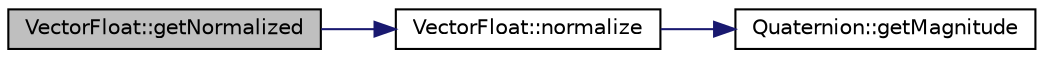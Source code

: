 digraph "VectorFloat::getNormalized"
{
  edge [fontname="Helvetica",fontsize="10",labelfontname="Helvetica",labelfontsize="10"];
  node [fontname="Helvetica",fontsize="10",shape=record];
  rankdir="LR";
  Node6 [label="VectorFloat::getNormalized",height=0.2,width=0.4,color="black", fillcolor="grey75", style="filled", fontcolor="black"];
  Node6 -> Node7 [color="midnightblue",fontsize="10",style="solid",fontname="Helvetica"];
  Node7 [label="VectorFloat::normalize",height=0.2,width=0.4,color="black", fillcolor="white", style="filled",URL="$class_vector_float.html#a112eaf8758a6f51b96ed1ccb71700495"];
  Node7 -> Node8 [color="midnightblue",fontsize="10",style="solid",fontname="Helvetica"];
  Node8 [label="Quaternion::getMagnitude",height=0.2,width=0.4,color="black", fillcolor="white", style="filled",URL="$class_quaternion.html#a6d0f82bd29fcbe29f784e848ec2eb8f1"];
}
